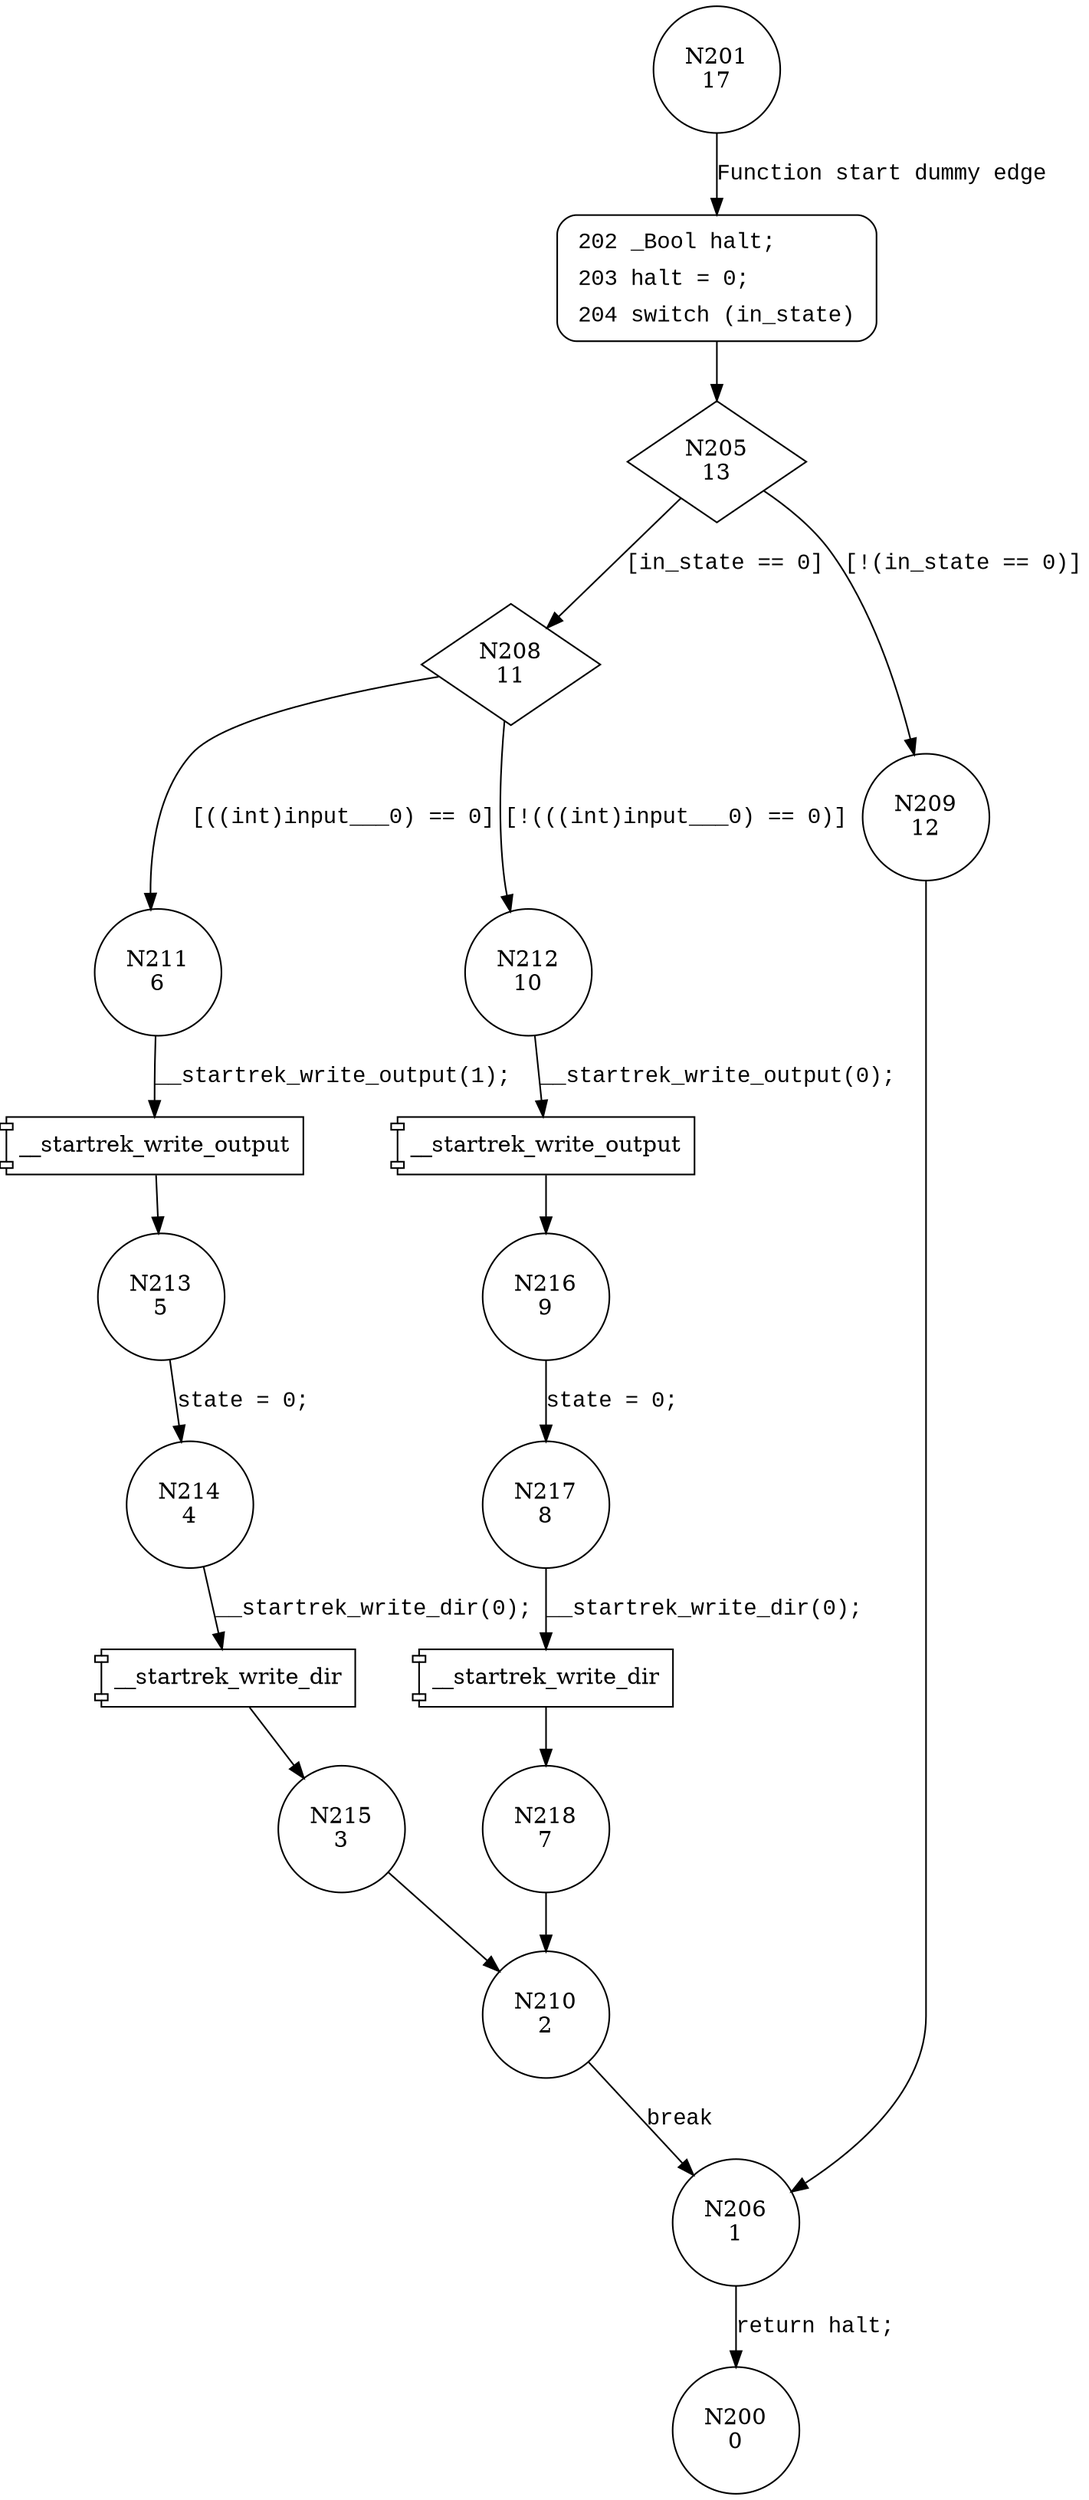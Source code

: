 digraph transition {
201 [shape="circle" label="N201\n17"]
202 [shape="circle" label="N202\n16"]
205 [shape="diamond" label="N205\n13"]
208 [shape="diamond" label="N208\n11"]
209 [shape="circle" label="N209\n12"]
206 [shape="circle" label="N206\n1"]
200 [shape="circle" label="N200\n0"]
211 [shape="circle" label="N211\n6"]
212 [shape="circle" label="N212\n10"]
216 [shape="circle" label="N216\n9"]
217 [shape="circle" label="N217\n8"]
218 [shape="circle" label="N218\n7"]
210 [shape="circle" label="N210\n2"]
213 [shape="circle" label="N213\n5"]
214 [shape="circle" label="N214\n4"]
215 [shape="circle" label="N215\n3"]
202 [style="filled,bold" penwidth="1" fillcolor="white" fontname="Courier New" shape="Mrecord" label=<<table border="0" cellborder="0" cellpadding="3" bgcolor="white"><tr><td align="right">202</td><td align="left">_Bool halt;</td></tr><tr><td align="right">203</td><td align="left">halt = 0;</td></tr><tr><td align="right">204</td><td align="left">switch (in_state)</td></tr></table>>]
202 -> 205[label=""]
201 -> 202 [label="Function start dummy edge" fontname="Courier New"]
205 -> 208 [label="[in_state == 0]" fontname="Courier New"]
205 -> 209 [label="[!(in_state == 0)]" fontname="Courier New"]
206 -> 200 [label="return halt;" fontname="Courier New"]
208 -> 211 [label="[((int)input___0) == 0]" fontname="Courier New"]
208 -> 212 [label="[!(((int)input___0) == 0)]" fontname="Courier New"]
100337 [shape="component" label="__startrek_write_output"]
212 -> 100337 [label="__startrek_write_output(0);" fontname="Courier New"]
100337 -> 216 [label="" fontname="Courier New"]
100338 [shape="component" label="__startrek_write_dir"]
217 -> 100338 [label="__startrek_write_dir(0);" fontname="Courier New"]
100338 -> 218 [label="" fontname="Courier New"]
210 -> 206 [label="break" fontname="Courier New"]
100339 [shape="component" label="__startrek_write_output"]
211 -> 100339 [label="__startrek_write_output(1);" fontname="Courier New"]
100339 -> 213 [label="" fontname="Courier New"]
100340 [shape="component" label="__startrek_write_dir"]
214 -> 100340 [label="__startrek_write_dir(0);" fontname="Courier New"]
100340 -> 215 [label="" fontname="Courier New"]
209 -> 206 [label="" fontname="Courier New"]
216 -> 217 [label="state = 0;" fontname="Courier New"]
218 -> 210 [label="" fontname="Courier New"]
213 -> 214 [label="state = 0;" fontname="Courier New"]
215 -> 210 [label="" fontname="Courier New"]
}